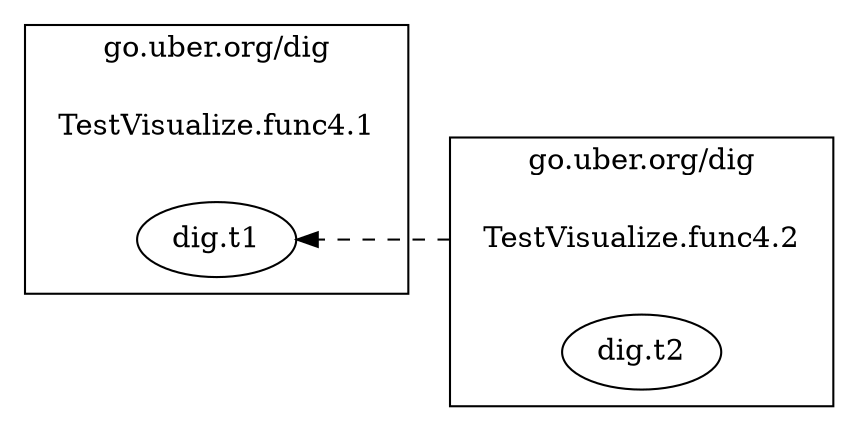 digraph {
	rankdir=RL;
	graph [compound=true];
	
		subgraph cluster_0 {
			label = "go.uber.org/dig";
			constructor_0 [shape=plaintext label="TestVisualize.func4.1"];
			
			"dig.t1" [label=<dig.t1>];
			
		}
		
		
		subgraph cluster_1 {
			label = "go.uber.org/dig";
			constructor_1 [shape=plaintext label="TestVisualize.func4.2"];
			
			"dig.t2" [label=<dig.t2>];
			
		}
		
			constructor_1 -> "dig.t1" [ltail=cluster_1 style=dashed];
		
		
	
}